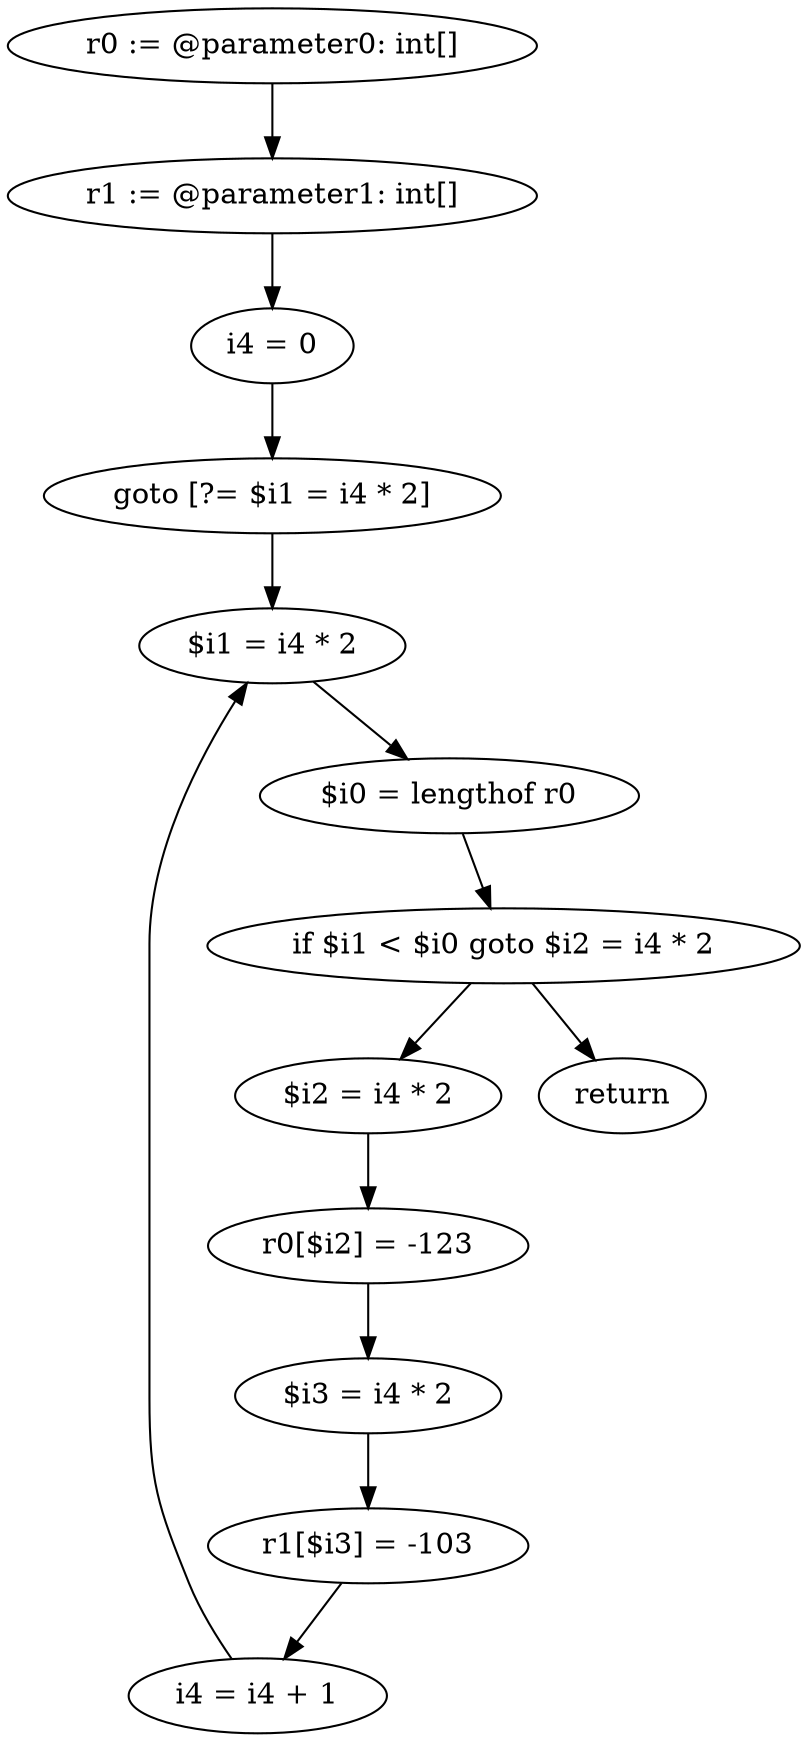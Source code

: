 digraph "unitGraph" {
    "r0 := @parameter0: int[]"
    "r1 := @parameter1: int[]"
    "i4 = 0"
    "goto [?= $i1 = i4 * 2]"
    "$i2 = i4 * 2"
    "r0[$i2] = -123"
    "$i3 = i4 * 2"
    "r1[$i3] = -103"
    "i4 = i4 + 1"
    "$i1 = i4 * 2"
    "$i0 = lengthof r0"
    "if $i1 < $i0 goto $i2 = i4 * 2"
    "return"
    "r0 := @parameter0: int[]"->"r1 := @parameter1: int[]";
    "r1 := @parameter1: int[]"->"i4 = 0";
    "i4 = 0"->"goto [?= $i1 = i4 * 2]";
    "goto [?= $i1 = i4 * 2]"->"$i1 = i4 * 2";
    "$i2 = i4 * 2"->"r0[$i2] = -123";
    "r0[$i2] = -123"->"$i3 = i4 * 2";
    "$i3 = i4 * 2"->"r1[$i3] = -103";
    "r1[$i3] = -103"->"i4 = i4 + 1";
    "i4 = i4 + 1"->"$i1 = i4 * 2";
    "$i1 = i4 * 2"->"$i0 = lengthof r0";
    "$i0 = lengthof r0"->"if $i1 < $i0 goto $i2 = i4 * 2";
    "if $i1 < $i0 goto $i2 = i4 * 2"->"return";
    "if $i1 < $i0 goto $i2 = i4 * 2"->"$i2 = i4 * 2";
}
